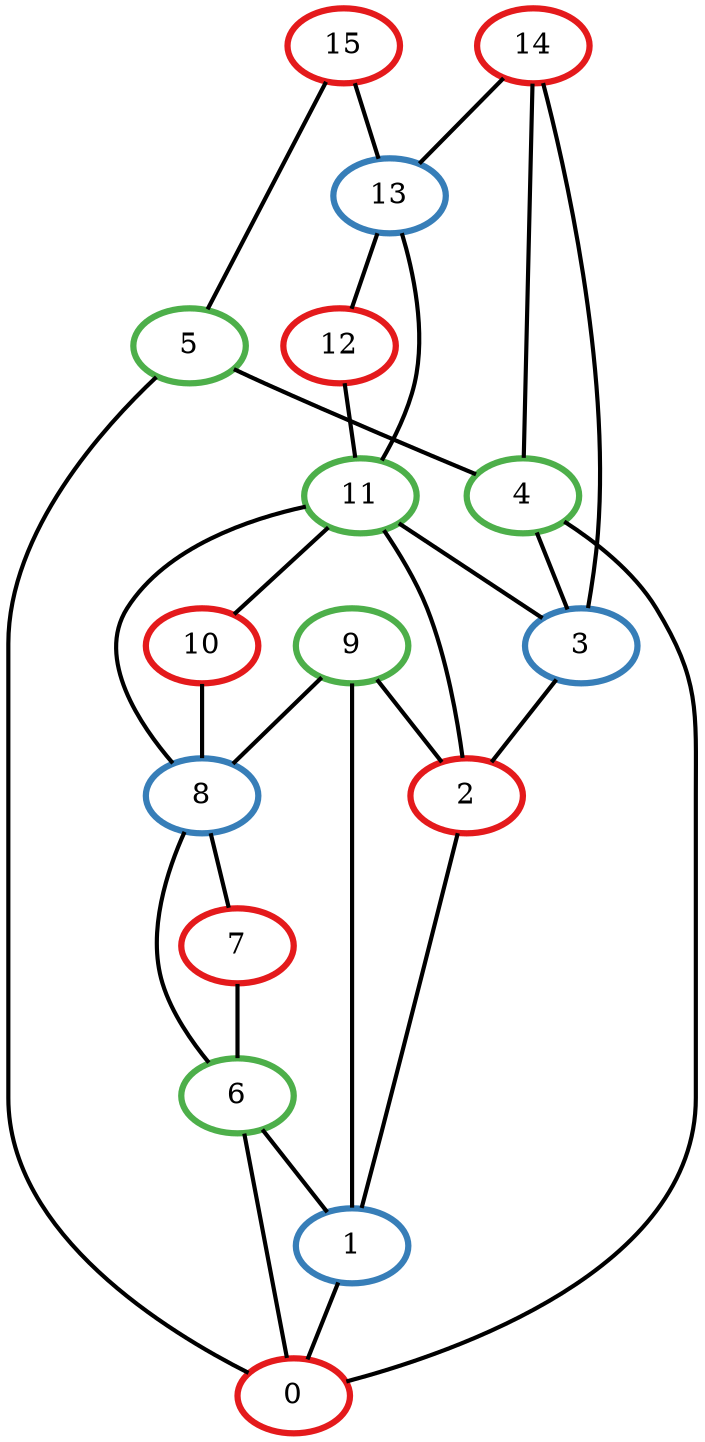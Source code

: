 graph G {
    0 [penwidth=3,label="0",color=1, colorscheme=set13]
    1 [penwidth=3,label="1",color=2, colorscheme=set13]
    2 [penwidth=3,label="2",color=1, colorscheme=set13]
    3 [penwidth=3,label="3",color=2, colorscheme=set13]
    4 [penwidth=3,label="4",color=3, colorscheme=set13]
    5 [penwidth=3,label="5",color=3, colorscheme=set13]
    6 [penwidth=3,label="6",color=3, colorscheme=set13]
    7 [penwidth=3,label="7",color=1, colorscheme=set13]
    8 [penwidth=3,label="8",color=2, colorscheme=set13]
    9 [penwidth=3,label="9",color=3, colorscheme=set13]
    10 [penwidth=3,label="10",color=1, colorscheme=set13]
    11 [penwidth=3,label="11",color=3, colorscheme=set13]
    12 [penwidth=3,label="12",color=1, colorscheme=set13]
    13 [penwidth=3,label="13",color=2, colorscheme=set13]
    14 [penwidth=3,label="14",color=1, colorscheme=set13]
    15 [penwidth=3,label="15",color=1, colorscheme=set13]

    1--0[penwidth=2]
    4--0[penwidth=2]
    5--0[penwidth=2]
    6--0[penwidth=2]
    2--1[penwidth=2]
    6--1[penwidth=2]
    9--1[penwidth=2]
    3--2[penwidth=2]
    9--2[penwidth=2]
    11--2[penwidth=2]
    4--3[penwidth=2]
    11--3[penwidth=2]
    14--3[penwidth=2]
    5--4[penwidth=2]
    14--4[penwidth=2]
    15--5[penwidth=2]
    7--6[penwidth=2]
    8--6[penwidth=2]
    8--7[penwidth=2]
    9--8[penwidth=2]
    10--8[penwidth=2]
    11--8[penwidth=2]
    11--10[penwidth=2]
    12--11[penwidth=2]
    13--11[penwidth=2]
    13--12[penwidth=2]
    14--13[penwidth=2]
    15--13[penwidth=2]
}